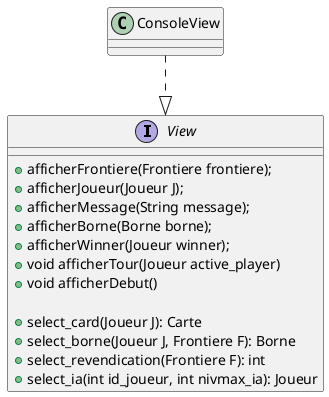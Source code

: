 @startuml view

interface View{
    + afficherFrontiere(Frontiere frontiere);
    + afficherJoueur(Joueur J);
    + afficherMessage(String message);
    + afficherBorne(Borne borne);
    + afficherWinner(Joueur winner);
    + void afficherTour(Joueur active_player)
    + void afficherDebut()

    + select_card(Joueur J): Carte
    + select_borne(Joueur J, Frontiere F): Borne
    + select_revendication(Frontiere F): int
    + select_ia(int id_joueur, int nivmax_ia): Joueur
}

class ConsoleView{

}

ConsoleView ..|> View

@enduml
